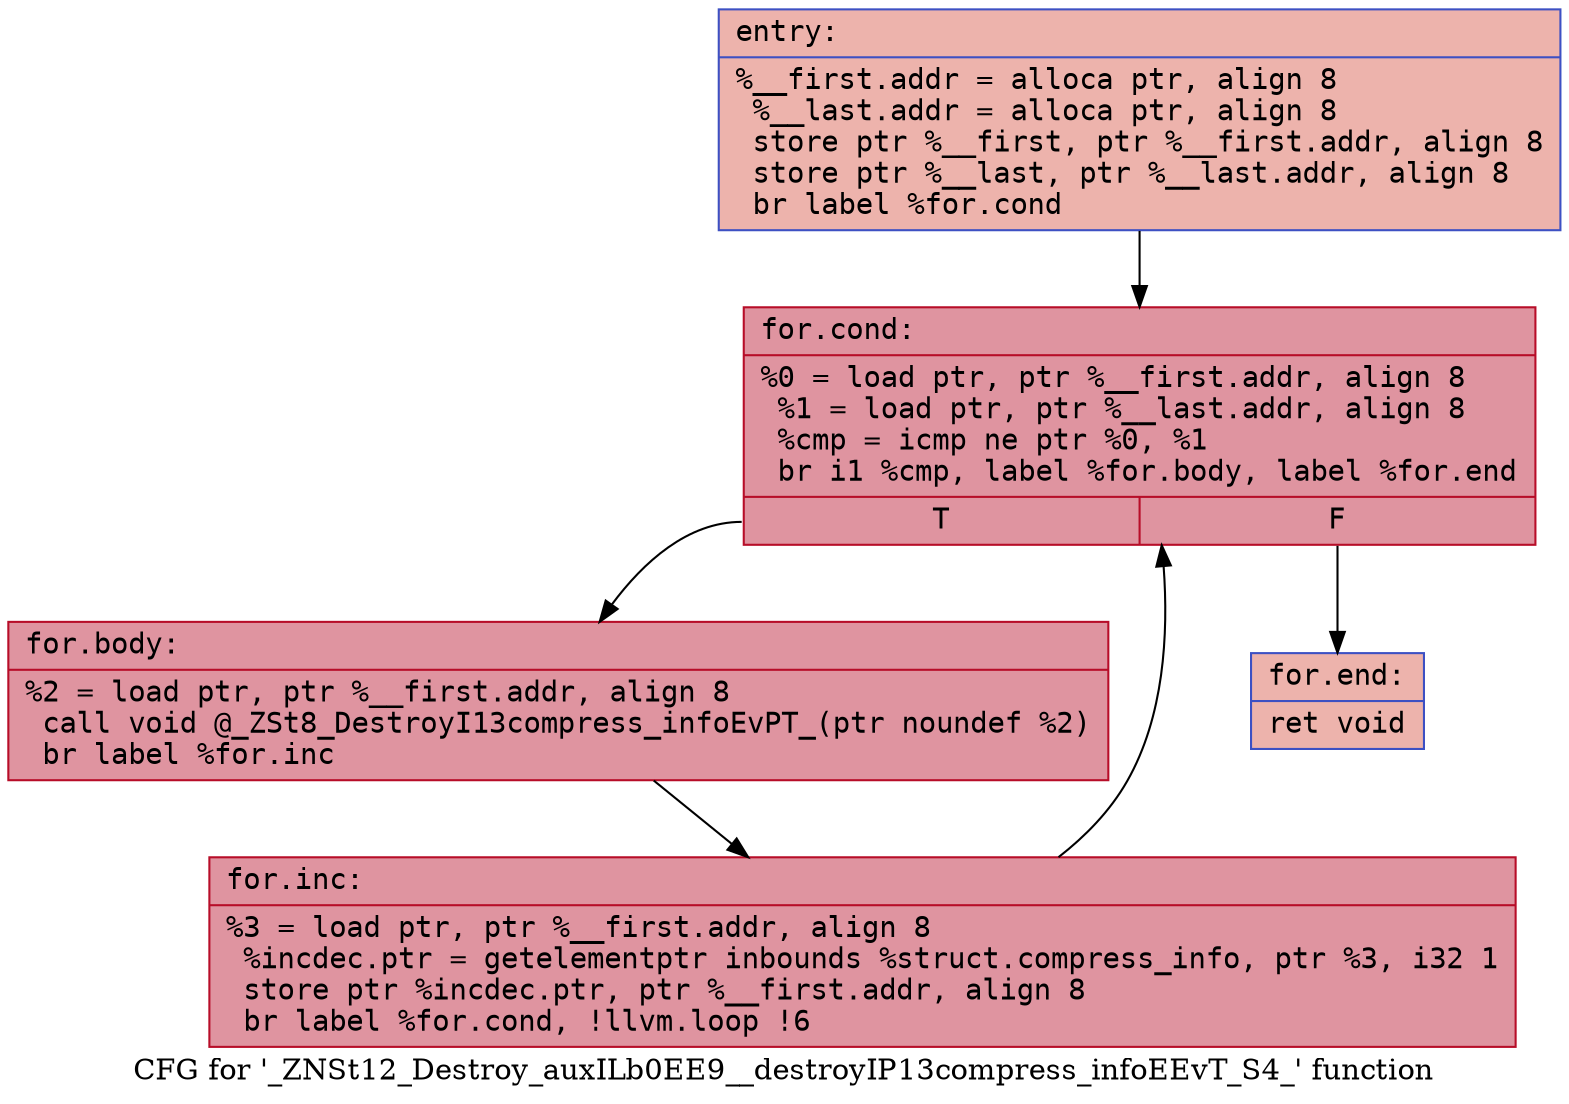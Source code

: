 digraph "CFG for '_ZNSt12_Destroy_auxILb0EE9__destroyIP13compress_infoEEvT_S4_' function" {
	label="CFG for '_ZNSt12_Destroy_auxILb0EE9__destroyIP13compress_infoEEvT_S4_' function";

	Node0x5651cd86d4b0 [shape=record,color="#3d50c3ff", style=filled, fillcolor="#d6524470" fontname="Courier",label="{entry:\l|  %__first.addr = alloca ptr, align 8\l  %__last.addr = alloca ptr, align 8\l  store ptr %__first, ptr %__first.addr, align 8\l  store ptr %__last, ptr %__last.addr, align 8\l  br label %for.cond\l}"];
	Node0x5651cd86d4b0 -> Node0x5651cd86d520[tooltip="entry -> for.cond\nProbability 100.00%" ];
	Node0x5651cd86d520 [shape=record,color="#b70d28ff", style=filled, fillcolor="#b70d2870" fontname="Courier",label="{for.cond:\l|  %0 = load ptr, ptr %__first.addr, align 8\l  %1 = load ptr, ptr %__last.addr, align 8\l  %cmp = icmp ne ptr %0, %1\l  br i1 %cmp, label %for.body, label %for.end\l|{<s0>T|<s1>F}}"];
	Node0x5651cd86d520:s0 -> Node0x5651cd86dbe0[tooltip="for.cond -> for.body\nProbability 96.88%" ];
	Node0x5651cd86d520:s1 -> Node0x5651cd86dc60[tooltip="for.cond -> for.end\nProbability 3.12%" ];
	Node0x5651cd86dbe0 [shape=record,color="#b70d28ff", style=filled, fillcolor="#b70d2870" fontname="Courier",label="{for.body:\l|  %2 = load ptr, ptr %__first.addr, align 8\l  call void @_ZSt8_DestroyI13compress_infoEvPT_(ptr noundef %2)\l  br label %for.inc\l}"];
	Node0x5651cd86dbe0 -> Node0x5651cd86e050[tooltip="for.body -> for.inc\nProbability 100.00%" ];
	Node0x5651cd86e050 [shape=record,color="#b70d28ff", style=filled, fillcolor="#b70d2870" fontname="Courier",label="{for.inc:\l|  %3 = load ptr, ptr %__first.addr, align 8\l  %incdec.ptr = getelementptr inbounds %struct.compress_info, ptr %3, i32 1\l  store ptr %incdec.ptr, ptr %__first.addr, align 8\l  br label %for.cond, !llvm.loop !6\l}"];
	Node0x5651cd86e050 -> Node0x5651cd86d520[tooltip="for.inc -> for.cond\nProbability 100.00%" ];
	Node0x5651cd86dc60 [shape=record,color="#3d50c3ff", style=filled, fillcolor="#d6524470" fontname="Courier",label="{for.end:\l|  ret void\l}"];
}

